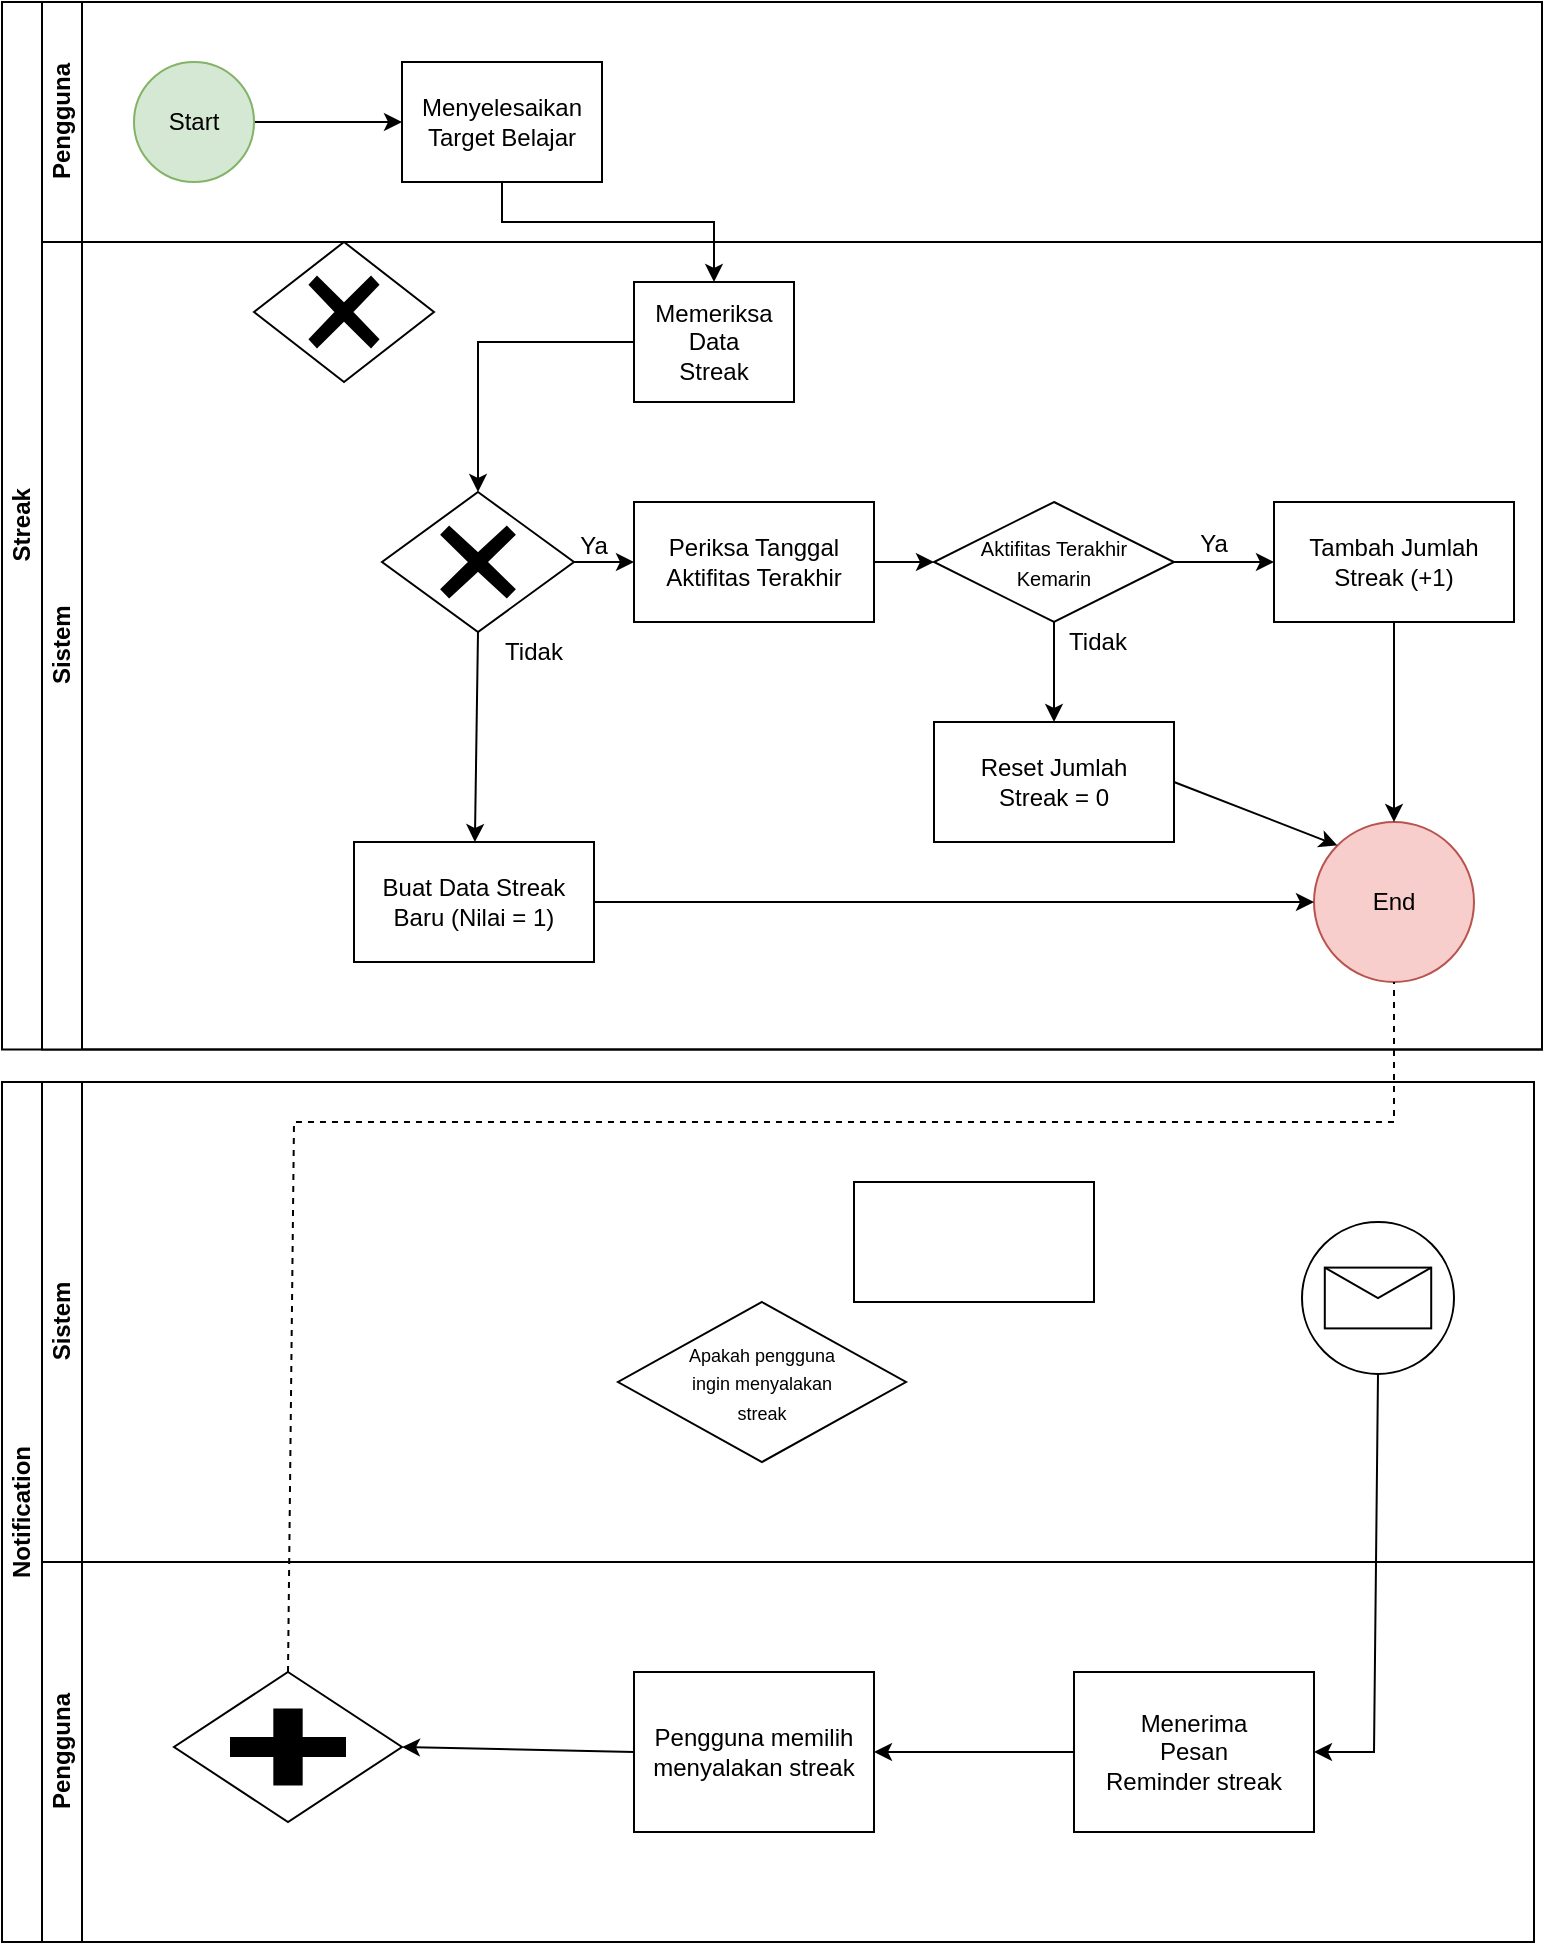 <mxfile version="28.2.4">
  <diagram id="prtHgNgQTEPvFCAcTncT" name="Page-1">
    <mxGraphModel dx="1213" dy="1946" grid="1" gridSize="10" guides="1" tooltips="1" connect="1" arrows="1" fold="1" page="1" pageScale="1" pageWidth="827" pageHeight="1169" math="0" shadow="0">
      <root>
        <mxCell id="0" />
        <mxCell id="1" parent="0" />
        <mxCell id="dNxyNK7c78bLwvsdeMH5-19" value="Streak" style="swimlane;html=1;childLayout=stackLayout;resizeParent=1;resizeParentMax=0;horizontal=0;startSize=20;horizontalStack=0;" parent="1" vertex="1">
          <mxGeometry x="34" y="-340" width="770" height="523.78" as="geometry" />
        </mxCell>
        <mxCell id="dNxyNK7c78bLwvsdeMH5-20" value="Pengguna" style="swimlane;html=1;startSize=20;horizontal=0;" parent="dNxyNK7c78bLwvsdeMH5-19" vertex="1">
          <mxGeometry x="20" width="750" height="120" as="geometry" />
        </mxCell>
        <mxCell id="dNxyNK7c78bLwvsdeMH5-25" value="" style="edgeStyle=orthogonalEdgeStyle;rounded=0;orthogonalLoop=1;jettySize=auto;html=1;" parent="dNxyNK7c78bLwvsdeMH5-20" source="dNxyNK7c78bLwvsdeMH5-23" target="dNxyNK7c78bLwvsdeMH5-24" edge="1">
          <mxGeometry relative="1" as="geometry" />
        </mxCell>
        <mxCell id="dNxyNK7c78bLwvsdeMH5-23" value="Start" style="ellipse;whiteSpace=wrap;html=1;fillColor=#d5e8d4;strokeColor=#82b366;" parent="dNxyNK7c78bLwvsdeMH5-20" vertex="1">
          <mxGeometry x="46" y="30" width="60" height="60" as="geometry" />
        </mxCell>
        <mxCell id="dNxyNK7c78bLwvsdeMH5-24" value="Menyelesaikan&lt;div&gt;Target Belajar&lt;/div&gt;" style="rounded=0;whiteSpace=wrap;html=1;fontFamily=Helvetica;fontSize=12;fontColor=#000000;align=center;" parent="dNxyNK7c78bLwvsdeMH5-20" vertex="1">
          <mxGeometry x="180" y="30" width="100" height="60" as="geometry" />
        </mxCell>
        <mxCell id="dNxyNK7c78bLwvsdeMH5-35" style="edgeStyle=orthogonalEdgeStyle;rounded=0;orthogonalLoop=1;jettySize=auto;html=1;endArrow=classic;endFill=1;exitX=0.5;exitY=1;exitDx=0;exitDy=0;entryX=0.5;entryY=0;entryDx=0;entryDy=0;" parent="dNxyNK7c78bLwvsdeMH5-20" source="dNxyNK7c78bLwvsdeMH5-24" target="dNxyNK7c78bLwvsdeMH5-26" edge="1">
          <mxGeometry relative="1" as="geometry">
            <mxPoint x="235.0" y="120.0" as="sourcePoint" />
            <mxPoint x="180" y="330" as="targetPoint" />
            <Array as="points">
              <mxPoint x="230" y="110" />
              <mxPoint x="336" y="110" />
            </Array>
          </mxGeometry>
        </mxCell>
        <mxCell id="dNxyNK7c78bLwvsdeMH5-21" value="Sistem" style="swimlane;html=1;startSize=20;horizontal=0;" parent="dNxyNK7c78bLwvsdeMH5-19" vertex="1">
          <mxGeometry x="20" y="120" width="750" height="403.78" as="geometry" />
        </mxCell>
        <mxCell id="dNxyNK7c78bLwvsdeMH5-29" value="" style="edgeStyle=orthogonalEdgeStyle;rounded=0;orthogonalLoop=1;jettySize=auto;html=1;endArrow=classic;endFill=1;entryX=0.5;entryY=0;entryDx=0;entryDy=0;entryPerimeter=0;" parent="dNxyNK7c78bLwvsdeMH5-21" source="dNxyNK7c78bLwvsdeMH5-26" target="OPEXepFo3Mvft_yjtwDx-10" edge="1">
          <mxGeometry relative="1" as="geometry">
            <mxPoint x="216" y="133" as="targetPoint" />
          </mxGeometry>
        </mxCell>
        <mxCell id="dNxyNK7c78bLwvsdeMH5-26" value="Memeriksa&lt;div&gt;Data&lt;/div&gt;&lt;div&gt;Streak&lt;/div&gt;" style="rounded=0;whiteSpace=wrap;html=1;fontFamily=Helvetica;fontSize=12;fontColor=#000000;align=center;" parent="dNxyNK7c78bLwvsdeMH5-21" vertex="1">
          <mxGeometry x="296" y="20" width="80" height="60" as="geometry" />
        </mxCell>
        <mxCell id="TCAaDi5viKpdFtiq9RgG-2" value="Periksa Tanggal&lt;div&gt;Aktifitas Terakhir&lt;/div&gt;" style="rounded=0;whiteSpace=wrap;html=1;" parent="dNxyNK7c78bLwvsdeMH5-21" vertex="1">
          <mxGeometry x="296" y="130" width="120" height="60" as="geometry" />
        </mxCell>
        <mxCell id="TCAaDi5viKpdFtiq9RgG-3" value="Ya" style="text;html=1;align=center;verticalAlign=middle;whiteSpace=wrap;rounded=0;" parent="dNxyNK7c78bLwvsdeMH5-21" vertex="1">
          <mxGeometry x="246" y="137" width="60" height="30" as="geometry" />
        </mxCell>
        <mxCell id="TCAaDi5viKpdFtiq9RgG-1" value="" style="endArrow=classic;html=1;rounded=0;exitX=1;exitY=0.5;exitDx=0;exitDy=0;" parent="dNxyNK7c78bLwvsdeMH5-21" target="TCAaDi5viKpdFtiq9RgG-2" edge="1">
          <mxGeometry width="50" height="50" relative="1" as="geometry">
            <mxPoint x="266" y="160" as="sourcePoint" />
            <mxPoint x="310" y="20" as="targetPoint" />
          </mxGeometry>
        </mxCell>
        <mxCell id="TCAaDi5viKpdFtiq9RgG-6" value="&lt;font style=&quot;font-size: 10px;&quot;&gt;Aktifitas Terakhir&lt;/font&gt;&lt;div&gt;&lt;font style=&quot;font-size: 10px;&quot;&gt;Kemarin&lt;/font&gt;&lt;/div&gt;" style="rhombus;whiteSpace=wrap;html=1;" parent="dNxyNK7c78bLwvsdeMH5-21" vertex="1">
          <mxGeometry x="446" y="130" width="120" height="60" as="geometry" />
        </mxCell>
        <mxCell id="TCAaDi5viKpdFtiq9RgG-5" value="" style="endArrow=classic;html=1;rounded=0;exitX=1;exitY=0.5;exitDx=0;exitDy=0;" parent="dNxyNK7c78bLwvsdeMH5-21" source="TCAaDi5viKpdFtiq9RgG-2" target="TCAaDi5viKpdFtiq9RgG-6" edge="1">
          <mxGeometry width="50" height="50" relative="1" as="geometry">
            <mxPoint x="190" y="140" as="sourcePoint" />
            <mxPoint x="450" y="60" as="targetPoint" />
          </mxGeometry>
        </mxCell>
        <mxCell id="TCAaDi5viKpdFtiq9RgG-8" value="Tambah Jumlah&lt;div&gt;Streak (+1)&lt;/div&gt;" style="rounded=0;whiteSpace=wrap;html=1;" parent="dNxyNK7c78bLwvsdeMH5-21" vertex="1">
          <mxGeometry x="616" y="130" width="120" height="60" as="geometry" />
        </mxCell>
        <mxCell id="TCAaDi5viKpdFtiq9RgG-7" value="" style="endArrow=classic;html=1;rounded=0;exitX=1;exitY=0.5;exitDx=0;exitDy=0;" parent="dNxyNK7c78bLwvsdeMH5-21" source="TCAaDi5viKpdFtiq9RgG-6" target="TCAaDi5viKpdFtiq9RgG-8" edge="1">
          <mxGeometry width="50" height="50" relative="1" as="geometry">
            <mxPoint x="270" y="150" as="sourcePoint" />
            <mxPoint x="590" y="60" as="targetPoint" />
          </mxGeometry>
        </mxCell>
        <mxCell id="TCAaDi5viKpdFtiq9RgG-9" value="Ya" style="text;html=1;align=center;verticalAlign=middle;whiteSpace=wrap;rounded=0;" parent="dNxyNK7c78bLwvsdeMH5-21" vertex="1">
          <mxGeometry x="556" y="135.5" width="60" height="30" as="geometry" />
        </mxCell>
        <mxCell id="TCAaDi5viKpdFtiq9RgG-10" value="Reset Jumlah&lt;div&gt;Streak = 0&lt;/div&gt;" style="rounded=0;whiteSpace=wrap;html=1;" parent="dNxyNK7c78bLwvsdeMH5-21" vertex="1">
          <mxGeometry x="446" y="240" width="120" height="60" as="geometry" />
        </mxCell>
        <mxCell id="TCAaDi5viKpdFtiq9RgG-11" value="" style="endArrow=classic;html=1;rounded=0;exitX=0.5;exitY=1;exitDx=0;exitDy=0;entryX=0.5;entryY=0;entryDx=0;entryDy=0;" parent="dNxyNK7c78bLwvsdeMH5-21" source="TCAaDi5viKpdFtiq9RgG-6" target="TCAaDi5viKpdFtiq9RgG-10" edge="1">
          <mxGeometry width="50" height="50" relative="1" as="geometry">
            <mxPoint x="470" y="170" as="sourcePoint" />
            <mxPoint x="520" y="120" as="targetPoint" />
          </mxGeometry>
        </mxCell>
        <mxCell id="TCAaDi5viKpdFtiq9RgG-12" value="Tidak" style="text;html=1;align=center;verticalAlign=middle;whiteSpace=wrap;rounded=0;" parent="dNxyNK7c78bLwvsdeMH5-21" vertex="1">
          <mxGeometry x="498" y="184.5" width="60" height="30" as="geometry" />
        </mxCell>
        <mxCell id="TCAaDi5viKpdFtiq9RgG-13" value="Tidak" style="text;html=1;align=center;verticalAlign=middle;whiteSpace=wrap;rounded=0;" parent="dNxyNK7c78bLwvsdeMH5-21" vertex="1">
          <mxGeometry x="216" y="190" width="60" height="30" as="geometry" />
        </mxCell>
        <mxCell id="TCAaDi5viKpdFtiq9RgG-15" value="Buat Data Streak&lt;div&gt;Baru (Nilai = 1)&lt;/div&gt;" style="rounded=0;whiteSpace=wrap;html=1;" parent="dNxyNK7c78bLwvsdeMH5-21" vertex="1">
          <mxGeometry x="156" y="300" width="120" height="60" as="geometry" />
        </mxCell>
        <mxCell id="TCAaDi5viKpdFtiq9RgG-14" value="" style="endArrow=classic;html=1;rounded=0;exitX=0.5;exitY=1;exitDx=0;exitDy=0;exitPerimeter=0;" parent="dNxyNK7c78bLwvsdeMH5-21" source="OPEXepFo3Mvft_yjtwDx-10" target="TCAaDi5viKpdFtiq9RgG-15" edge="1">
          <mxGeometry width="50" height="50" relative="1" as="geometry">
            <mxPoint x="196" y="230" as="sourcePoint" />
            <mxPoint x="200" y="150" as="targetPoint" />
          </mxGeometry>
        </mxCell>
        <mxCell id="TCAaDi5viKpdFtiq9RgG-16" value="End" style="ellipse;whiteSpace=wrap;html=1;aspect=fixed;fillColor=#f8cecc;strokeColor=#b85450;" parent="dNxyNK7c78bLwvsdeMH5-21" vertex="1">
          <mxGeometry x="636" y="290" width="80" height="80" as="geometry" />
        </mxCell>
        <mxCell id="TCAaDi5viKpdFtiq9RgG-17" value="" style="endArrow=classic;html=1;rounded=0;exitX=1;exitY=0.5;exitDx=0;exitDy=0;entryX=0;entryY=0.5;entryDx=0;entryDy=0;" parent="dNxyNK7c78bLwvsdeMH5-21" source="TCAaDi5viKpdFtiq9RgG-15" target="TCAaDi5viKpdFtiq9RgG-16" edge="1">
          <mxGeometry width="50" height="50" relative="1" as="geometry">
            <mxPoint x="360" y="170" as="sourcePoint" />
            <mxPoint x="410" y="120" as="targetPoint" />
          </mxGeometry>
        </mxCell>
        <mxCell id="TCAaDi5viKpdFtiq9RgG-18" value="" style="endArrow=classic;html=1;rounded=0;exitX=1;exitY=0.5;exitDx=0;exitDy=0;entryX=0;entryY=0;entryDx=0;entryDy=0;" parent="dNxyNK7c78bLwvsdeMH5-21" source="TCAaDi5viKpdFtiq9RgG-10" target="TCAaDi5viKpdFtiq9RgG-16" edge="1">
          <mxGeometry width="50" height="50" relative="1" as="geometry">
            <mxPoint x="480" y="170" as="sourcePoint" />
            <mxPoint x="530" y="120" as="targetPoint" />
          </mxGeometry>
        </mxCell>
        <mxCell id="TCAaDi5viKpdFtiq9RgG-19" value="" style="endArrow=classic;html=1;rounded=0;exitX=0.5;exitY=1;exitDx=0;exitDy=0;entryX=0.5;entryY=0;entryDx=0;entryDy=0;" parent="dNxyNK7c78bLwvsdeMH5-21" source="TCAaDi5viKpdFtiq9RgG-8" target="TCAaDi5viKpdFtiq9RgG-16" edge="1">
          <mxGeometry width="50" height="50" relative="1" as="geometry">
            <mxPoint x="480" y="170" as="sourcePoint" />
            <mxPoint x="530" y="120" as="targetPoint" />
          </mxGeometry>
        </mxCell>
        <mxCell id="OPEXepFo3Mvft_yjtwDx-10" value="" style="points=[[0.25,0.25,0],[0.5,0,0],[0.75,0.25,0],[1,0.5,0],[0.75,0.75,0],[0.5,1,0],[0.25,0.75,0],[0,0.5,0]];shape=mxgraph.bpmn.gateway2;html=1;verticalLabelPosition=bottom;labelBackgroundColor=#ffffff;verticalAlign=top;align=center;perimeter=rhombusPerimeter;outlineConnect=0;outline=none;symbol=none;gwType=exclusive;" vertex="1" parent="dNxyNK7c78bLwvsdeMH5-21">
          <mxGeometry x="170" y="125" width="96" height="70" as="geometry" />
        </mxCell>
        <mxCell id="OPEXepFo3Mvft_yjtwDx-21" value="" style="points=[[0.25,0.25,0],[0.5,0,0],[0.75,0.25,0],[1,0.5,0],[0.75,0.75,0],[0.5,1,0],[0.25,0.75,0],[0,0.5,0]];shape=mxgraph.bpmn.gateway2;html=1;verticalLabelPosition=bottom;labelBackgroundColor=#ffffff;verticalAlign=top;align=center;perimeter=rhombusPerimeter;outlineConnect=0;outline=none;symbol=none;gwType=exclusive;" vertex="1" parent="dNxyNK7c78bLwvsdeMH5-21">
          <mxGeometry x="106" width="90" height="70" as="geometry" />
        </mxCell>
        <mxCell id="OPEXepFo3Mvft_yjtwDx-2" value="Notification" style="swimlane;html=1;childLayout=stackLayout;resizeParent=1;resizeParentMax=0;horizontal=0;startSize=20;horizontalStack=0;whiteSpace=wrap;" vertex="1" parent="1">
          <mxGeometry x="34" y="200" width="766" height="430" as="geometry" />
        </mxCell>
        <mxCell id="OPEXepFo3Mvft_yjtwDx-3" value="Sistem" style="swimlane;html=1;startSize=20;horizontal=0;" vertex="1" parent="OPEXepFo3Mvft_yjtwDx-2">
          <mxGeometry x="20" width="746" height="240" as="geometry" />
        </mxCell>
        <mxCell id="OPEXepFo3Mvft_yjtwDx-6" value="" style="rounded=0;whiteSpace=wrap;html=1;" vertex="1" parent="OPEXepFo3Mvft_yjtwDx-3">
          <mxGeometry x="406" y="50" width="120" height="60" as="geometry" />
        </mxCell>
        <mxCell id="OPEXepFo3Mvft_yjtwDx-11" value="" style="points=[[0.145,0.145,0],[0.5,0,0],[0.855,0.145,0],[1,0.5,0],[0.855,0.855,0],[0.5,1,0],[0.145,0.855,0],[0,0.5,0]];shape=mxgraph.bpmn.event;html=1;verticalLabelPosition=bottom;labelBackgroundColor=#ffffff;verticalAlign=top;align=center;perimeter=ellipsePerimeter;outlineConnect=0;aspect=fixed;outline=standard;symbol=message;" vertex="1" parent="OPEXepFo3Mvft_yjtwDx-3">
          <mxGeometry x="630" y="70" width="76" height="76" as="geometry" />
        </mxCell>
        <mxCell id="OPEXepFo3Mvft_yjtwDx-8" value="&lt;font style=&quot;font-size: 9px;&quot;&gt;Apakah pengguna&lt;/font&gt;&lt;div&gt;&lt;font style=&quot;font-size: 9px;&quot;&gt;ingin menyalakan&lt;/font&gt;&lt;/div&gt;&lt;div&gt;&lt;font style=&quot;font-size: 9px;&quot;&gt;streak&lt;/font&gt;&lt;/div&gt;" style="rhombus;whiteSpace=wrap;html=1;" vertex="1" parent="OPEXepFo3Mvft_yjtwDx-3">
          <mxGeometry x="288" y="110" width="144" height="80" as="geometry" />
        </mxCell>
        <mxCell id="OPEXepFo3Mvft_yjtwDx-4" value="Pengguna" style="swimlane;html=1;startSize=20;horizontal=0;" vertex="1" parent="OPEXepFo3Mvft_yjtwDx-2">
          <mxGeometry x="20" y="240" width="746" height="190" as="geometry" />
        </mxCell>
        <mxCell id="OPEXepFo3Mvft_yjtwDx-12" value="Menerima&lt;div&gt;Pesan&lt;/div&gt;&lt;div&gt;Reminder streak&lt;/div&gt;" style="points=[[0.25,0,0],[0.5,0,0],[0.75,0,0],[1,0.25,0],[1,0.5,0],[1,0.75,0],[0.75,1,0],[0.5,1,0],[0.25,1,0],[0,0.75,0],[0,0.5,0],[0,0.25,0]];shape=mxgraph.bpmn.task2;whiteSpace=wrap;rectStyle=rounded;size=10;html=1;container=1;expand=0;collapsible=0;taskMarker=user;" vertex="1" parent="OPEXepFo3Mvft_yjtwDx-4">
          <mxGeometry x="516" y="55" width="120" height="80" as="geometry" />
        </mxCell>
        <mxCell id="OPEXepFo3Mvft_yjtwDx-13" value="Pengguna memilih&lt;div&gt;menyalakan streak&lt;/div&gt;" style="points=[[0.25,0,0],[0.5,0,0],[0.75,0,0],[1,0.25,0],[1,0.5,0],[1,0.75,0],[0.75,1,0],[0.5,1,0],[0.25,1,0],[0,0.75,0],[0,0.5,0],[0,0.25,0]];shape=mxgraph.bpmn.task2;whiteSpace=wrap;rectStyle=rounded;size=10;html=1;container=1;expand=0;collapsible=0;taskMarker=user;" vertex="1" parent="OPEXepFo3Mvft_yjtwDx-4">
          <mxGeometry x="296" y="55" width="120" height="80" as="geometry" />
        </mxCell>
        <mxCell id="OPEXepFo3Mvft_yjtwDx-14" value="" style="points=[[0.25,0.25,0],[0.5,0,0],[0.75,0.25,0],[1,0.5,0],[0.75,0.75,0],[0.5,1,0],[0.25,0.75,0],[0,0.5,0]];shape=mxgraph.bpmn.gateway2;html=1;verticalLabelPosition=bottom;labelBackgroundColor=#ffffff;verticalAlign=top;align=center;perimeter=rhombusPerimeter;outlineConnect=0;outline=none;symbol=none;gwType=parallel;" vertex="1" parent="OPEXepFo3Mvft_yjtwDx-4">
          <mxGeometry x="66" y="55" width="114" height="75" as="geometry" />
        </mxCell>
        <mxCell id="OPEXepFo3Mvft_yjtwDx-16" value="" style="endArrow=classic;html=1;rounded=0;exitX=0;exitY=0.5;exitDx=0;exitDy=0;exitPerimeter=0;entryX=1;entryY=0.5;entryDx=0;entryDy=0;entryPerimeter=0;" edge="1" parent="OPEXepFo3Mvft_yjtwDx-4" source="OPEXepFo3Mvft_yjtwDx-12" target="OPEXepFo3Mvft_yjtwDx-13">
          <mxGeometry width="50" height="50" relative="1" as="geometry">
            <mxPoint x="296" y="-10" as="sourcePoint" />
            <mxPoint x="346" y="-60" as="targetPoint" />
          </mxGeometry>
        </mxCell>
        <mxCell id="OPEXepFo3Mvft_yjtwDx-17" value="" style="endArrow=classic;html=1;rounded=0;exitX=0;exitY=0.5;exitDx=0;exitDy=0;exitPerimeter=0;entryX=1;entryY=0.5;entryDx=0;entryDy=0;entryPerimeter=0;" edge="1" parent="OPEXepFo3Mvft_yjtwDx-4" source="OPEXepFo3Mvft_yjtwDx-13" target="OPEXepFo3Mvft_yjtwDx-14">
          <mxGeometry width="50" height="50" relative="1" as="geometry">
            <mxPoint x="296" y="-10" as="sourcePoint" />
            <mxPoint x="346" y="-60" as="targetPoint" />
          </mxGeometry>
        </mxCell>
        <mxCell id="OPEXepFo3Mvft_yjtwDx-15" value="" style="endArrow=classic;html=1;rounded=0;exitX=0.5;exitY=1;exitDx=0;exitDy=0;exitPerimeter=0;entryX=1;entryY=0.5;entryDx=0;entryDy=0;entryPerimeter=0;" edge="1" parent="OPEXepFo3Mvft_yjtwDx-2" source="OPEXepFo3Mvft_yjtwDx-11" target="OPEXepFo3Mvft_yjtwDx-12">
          <mxGeometry width="50" height="50" relative="1" as="geometry">
            <mxPoint x="356" y="280" as="sourcePoint" />
            <mxPoint x="406" y="230" as="targetPoint" />
            <Array as="points">
              <mxPoint x="686" y="335" />
            </Array>
          </mxGeometry>
        </mxCell>
        <mxCell id="OPEXepFo3Mvft_yjtwDx-18" value="" style="endArrow=none;dashed=1;html=1;rounded=0;exitX=0.5;exitY=0;exitDx=0;exitDy=0;exitPerimeter=0;entryX=0.5;entryY=1;entryDx=0;entryDy=0;" edge="1" parent="1" source="OPEXepFo3Mvft_yjtwDx-14" target="TCAaDi5viKpdFtiq9RgG-16">
          <mxGeometry width="50" height="50" relative="1" as="geometry">
            <mxPoint x="350" y="430" as="sourcePoint" />
            <mxPoint x="740" y="210" as="targetPoint" />
            <Array as="points">
              <mxPoint x="180" y="220" />
              <mxPoint x="730" y="220" />
            </Array>
          </mxGeometry>
        </mxCell>
      </root>
    </mxGraphModel>
  </diagram>
</mxfile>
